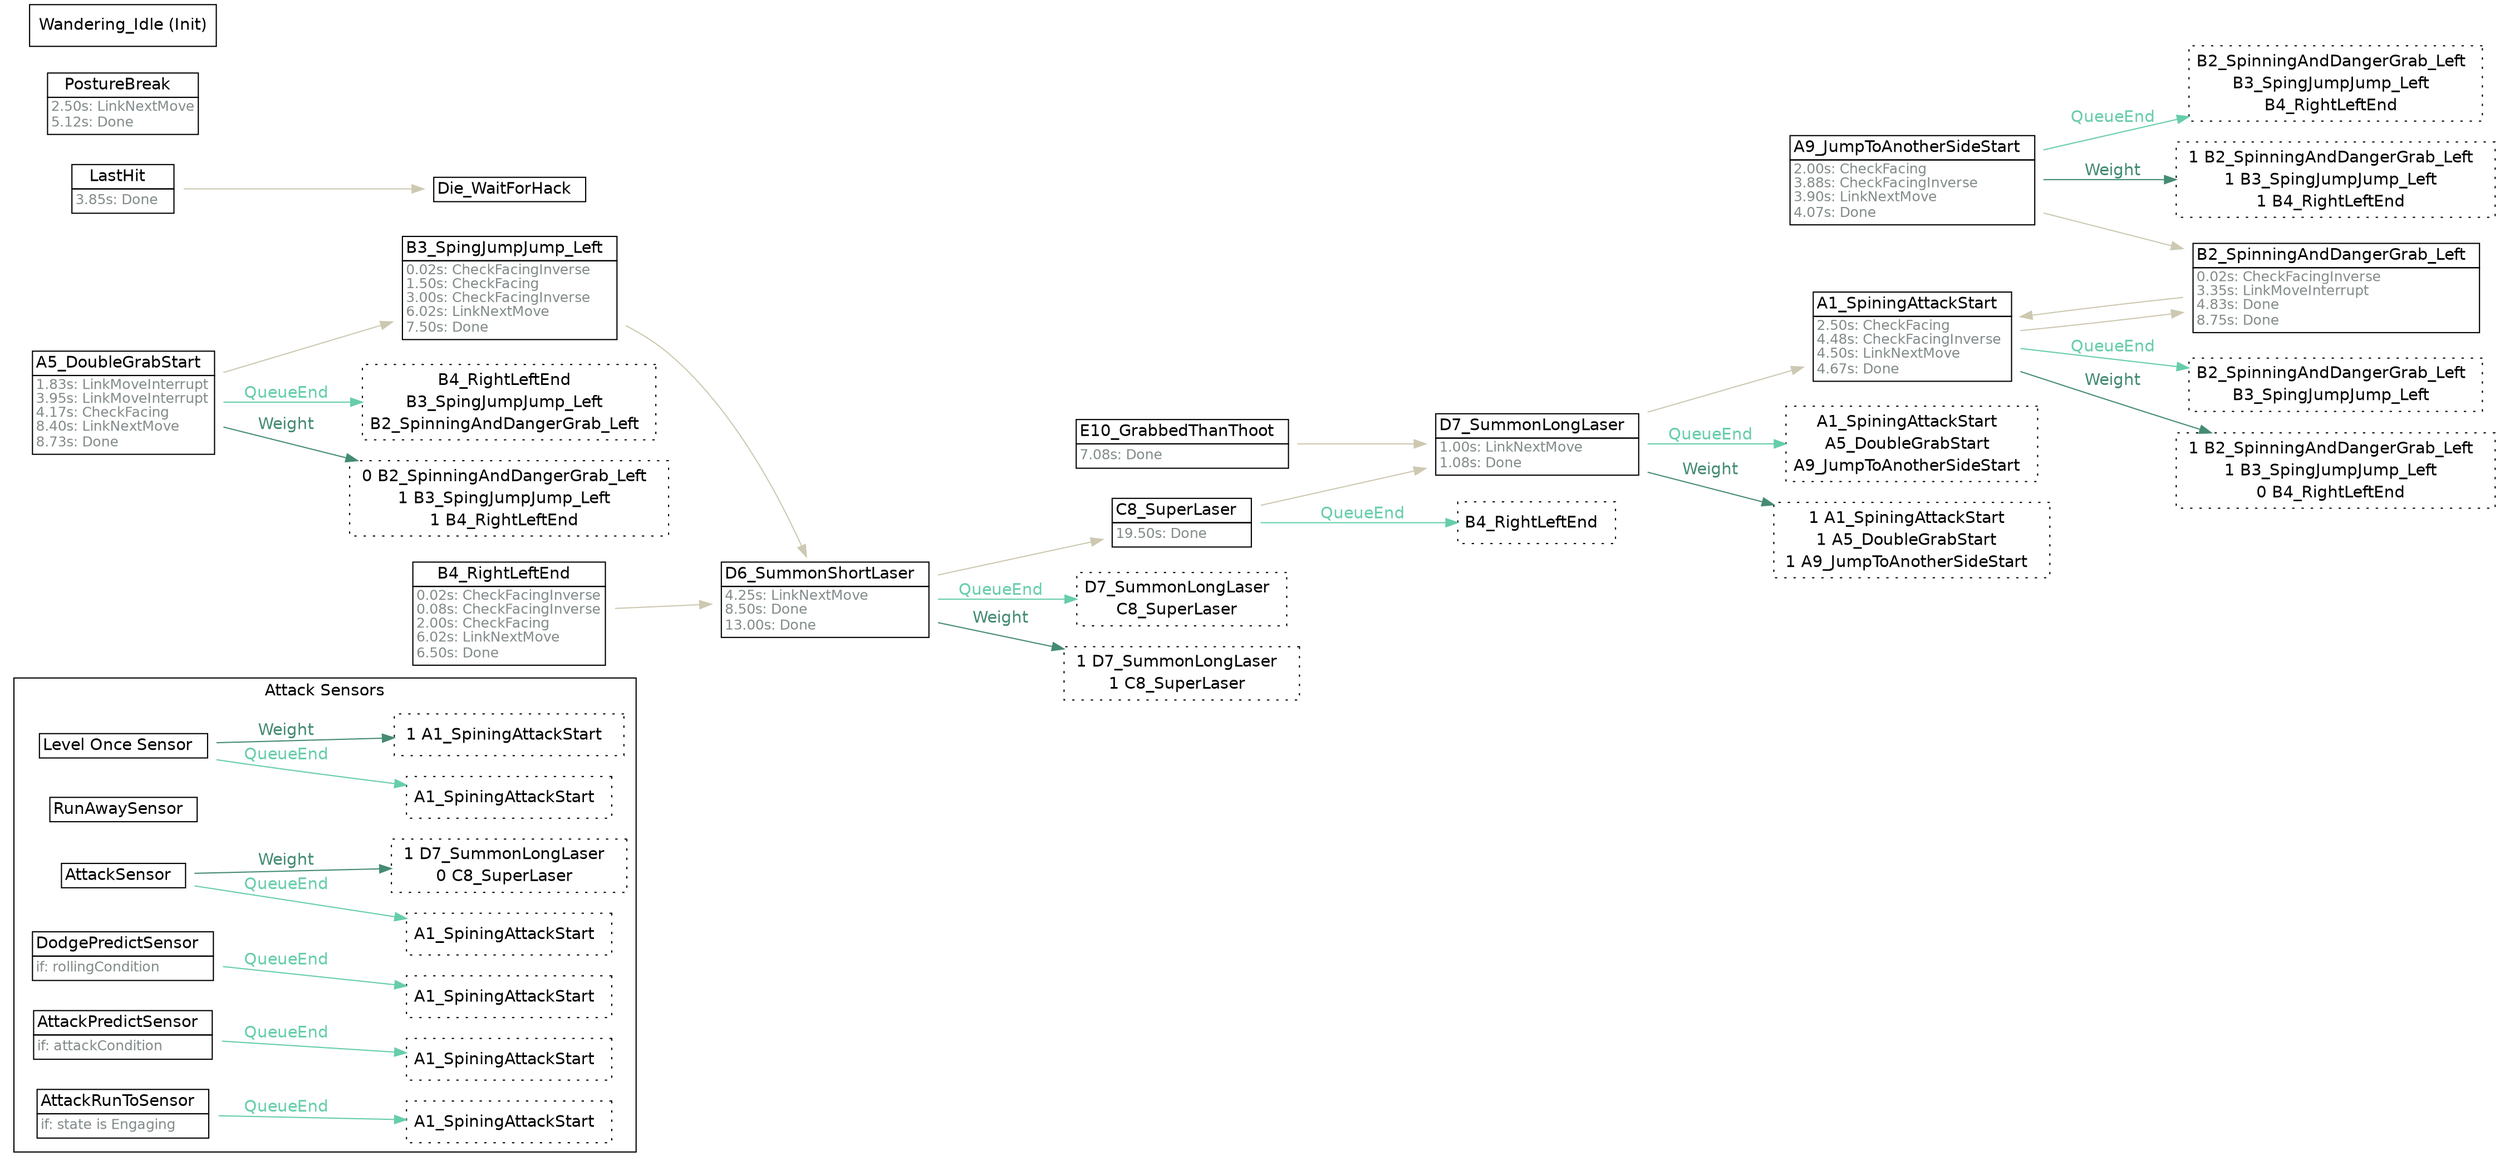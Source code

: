 strict digraph "Foo" {
	"rankdir"="LR";
	node ["shape"="box","fontname"="Helvetica"];
	edge ["fontname"="Helvetica"];
	subgraph "cluster_attacksensors" {
		"rank"="sink";
		"label"="Attack Sensors";
		"fontname"="Helvetica";
		"Level Once Sensor" ["shape"="plaintext","label"=<<TABLE border="0" cellspacing="0" cellborder="1" cellpadding="2"><TR><TD>Level Once Sensor  </TD></TR></TABLE>>]
		"Level Once Sensor_linked" ["shape"="box","style"="dotted","label"=<<TABLE border="0" cellspacing="0" cellborder="0" cellpadding="2"><TR><TD>A1_SpiningAttackStart  </TD></TR></TABLE>>,"margin"="0.05"]
		"Level Once Sensor" -> "Level Once Sensor_linked"  ["label"="QueueEnd","color"="aquamarine3","fontcolor"="aquamarine3"]
		"Level Once Sensor_weight" ["shape"="box","style"="dotted","label"=<<TABLE border="0" cellspacing="0" cellborder="0" cellpadding="2"><TR><TD>1 A1_SpiningAttackStart  </TD></TR></TABLE>>]
		"Level Once Sensor" -> "Level Once Sensor_weight"  ["label"="Weight","color"="aquamarine4","fontcolor"="aquamarine4"]
		"RunAwaySensor" ["shape"="plaintext","label"=<<TABLE border="0" cellspacing="0" cellborder="1" cellpadding="2"><TR><TD>RunAwaySensor  </TD></TR></TABLE>>]
		"AttackSensor" ["shape"="plaintext","label"=<<TABLE border="0" cellspacing="0" cellborder="1" cellpadding="2"><TR><TD>AttackSensor  </TD></TR></TABLE>>]
		"AttackSensor_linked" ["shape"="box","style"="dotted","label"=<<TABLE border="0" cellspacing="0" cellborder="0" cellpadding="2"><TR><TD>A1_SpiningAttackStart  </TD></TR></TABLE>>,"margin"="0.05"]
		"AttackSensor" -> "AttackSensor_linked"  ["label"="QueueEnd","color"="aquamarine3","fontcolor"="aquamarine3"]
		"AttackSensor_weight" ["shape"="box","style"="dotted","label"=<<TABLE border="0" cellspacing="0" cellborder="0" cellpadding="2"><TR><TD>1 D7_SummonLongLaser  </TD></TR><TR><TD>0 C8_SuperLaser  </TD></TR></TABLE>>]
		"AttackSensor" -> "AttackSensor_weight"  ["label"="Weight","color"="aquamarine4","fontcolor"="aquamarine4"]
		"DodgePredictSensor" ["shape"="plaintext","label"=<<TABLE border="0" cellspacing="0" cellborder="1" cellpadding="2"><TR><TD>DodgePredictSensor  </TD></TR><TR><TD align="left" balign="left"><FONT point-size="12" color="azure4">if: rollingCondition</FONT>  </TD></TR></TABLE>>]
		"DodgePredictSensor_linked" ["shape"="box","style"="dotted","label"=<<TABLE border="0" cellspacing="0" cellborder="0" cellpadding="2"><TR><TD>A1_SpiningAttackStart  </TD></TR></TABLE>>,"margin"="0.05"]
		"DodgePredictSensor" -> "DodgePredictSensor_linked"  ["label"="QueueEnd","color"="aquamarine3","fontcolor"="aquamarine3"]
		"AttackPredictSensor" ["shape"="plaintext","label"=<<TABLE border="0" cellspacing="0" cellborder="1" cellpadding="2"><TR><TD>AttackPredictSensor  </TD></TR><TR><TD align="left" balign="left"><FONT point-size="12" color="azure4">if: attackCondition</FONT>  </TD></TR></TABLE>>]
		"AttackPredictSensor_linked" ["shape"="box","style"="dotted","label"=<<TABLE border="0" cellspacing="0" cellborder="0" cellpadding="2"><TR><TD>A1_SpiningAttackStart  </TD></TR></TABLE>>,"margin"="0.05"]
		"AttackPredictSensor" -> "AttackPredictSensor_linked"  ["label"="QueueEnd","color"="aquamarine3","fontcolor"="aquamarine3"]
		"AttackRunToSensor" ["shape"="plaintext","label"=<<TABLE border="0" cellspacing="0" cellborder="1" cellpadding="2"><TR><TD>AttackRunToSensor  </TD></TR><TR><TD align="left" balign="left"><FONT point-size="12" color="azure4">if: state is Engaging</FONT>  </TD></TR></TABLE>>]
		"AttackRunToSensor_linked" ["shape"="box","style"="dotted","label"=<<TABLE border="0" cellspacing="0" cellborder="0" cellpadding="2"><TR><TD>A1_SpiningAttackStart  </TD></TR></TABLE>>,"margin"="0.05"]
		"AttackRunToSensor" -> "AttackRunToSensor_linked"  ["label"="QueueEnd","color"="aquamarine3","fontcolor"="aquamarine3"]
	}
	
	"A1_SpiningAttackStart" -> "B2_SpinningAndDangerGrab_Left"  ["color"="cornsilk3","fontcolor"="cornsilk3"]
	"A1_SpiningAttackStart_linked" ["shape"="box","style"="dotted","label"=<<TABLE border="0" cellspacing="0" cellborder="0" cellpadding="2"><TR><TD>B2_SpinningAndDangerGrab_Left  </TD></TR><TR><TD>B3_SpingJumpJump_Left  </TD></TR></TABLE>>,"margin"="0.05"]
	"A1_SpiningAttackStart" -> "A1_SpiningAttackStart_linked"  ["label"="QueueEnd","color"="aquamarine3","fontcolor"="aquamarine3"]
	"A1_SpiningAttackStart_weight" ["shape"="box","style"="dotted","label"=<<TABLE border="0" cellspacing="0" cellborder="0" cellpadding="2"><TR><TD>1 B2_SpinningAndDangerGrab_Left  </TD></TR><TR><TD>1 B3_SpingJumpJump_Left  </TD></TR><TR><TD>0 B4_RightLeftEnd  </TD></TR></TABLE>>]
	"A1_SpiningAttackStart" -> "A1_SpiningAttackStart_weight"  ["label"="Weight","color"="aquamarine4","fontcolor"="aquamarine4"]
	"A1_SpiningAttackStart" ["shape"="plaintext","label"=<<TABLE border="0" cellspacing="0" cellborder="1" cellpadding="2"><TR><TD>A1_SpiningAttackStart  </TD></TR><TR><TD align="left" balign="left"><FONT point-size="12" color="azure4">2.50s: CheckFacing<br/>4.48s: CheckFacingInverse<br/>4.50s: LinkNextMove<br/>4.67s: Done</FONT>  </TD></TR></TABLE>>]
	"E10_GrabbedThanThoot" -> "D7_SummonLongLaser"  ["color"="cornsilk3","fontcolor"="cornsilk3"]
	"E10_GrabbedThanThoot" ["shape"="plaintext","label"=<<TABLE border="0" cellspacing="0" cellborder="1" cellpadding="2"><TR><TD>E10_GrabbedThanThoot  </TD></TR><TR><TD align="left" balign="left"><FONT point-size="12" color="azure4">7.08s: Done</FONT>  </TD></TR></TABLE>>]
	"B2_SpinningAndDangerGrab_Left" -> "A1_SpiningAttackStart"  ["color"="cornsilk3","fontcolor"="cornsilk3"]
	"B2_SpinningAndDangerGrab_Left" ["shape"="plaintext","label"=<<TABLE border="0" cellspacing="0" cellborder="1" cellpadding="2"><TR><TD>B2_SpinningAndDangerGrab_Left  </TD></TR><TR><TD align="left" balign="left"><FONT point-size="12" color="azure4">0.02s: CheckFacingInverse<br/>3.35s: LinkMoveInterrupt<br/>4.83s: Done<br/>8.75s: Done</FONT>  </TD></TR></TABLE>>]
	"B3_SpingJumpJump_Left" -> "D6_SummonShortLaser"  ["color"="cornsilk3","fontcolor"="cornsilk3"]
	"B3_SpingJumpJump_Left" ["shape"="plaintext","label"=<<TABLE border="0" cellspacing="0" cellborder="1" cellpadding="2"><TR><TD>B3_SpingJumpJump_Left  </TD></TR><TR><TD align="left" balign="left"><FONT point-size="12" color="azure4">0.02s: CheckFacingInverse<br/>1.50s: CheckFacing<br/>3.00s: CheckFacingInverse<br/>6.02s: LinkNextMove<br/>7.50s: Done</FONT>  </TD></TR></TABLE>>]
	"B4_RightLeftEnd" -> "D6_SummonShortLaser"  ["color"="cornsilk3","fontcolor"="cornsilk3"]
	"B4_RightLeftEnd" ["shape"="plaintext","label"=<<TABLE border="0" cellspacing="0" cellborder="1" cellpadding="2"><TR><TD>B4_RightLeftEnd  </TD></TR><TR><TD align="left" balign="left"><FONT point-size="12" color="azure4">0.02s: CheckFacingInverse<br/>0.08s: CheckFacingInverse<br/>2.00s: CheckFacing<br/>6.02s: LinkNextMove<br/>6.50s: Done</FONT>  </TD></TR></TABLE>>]
	"A5_DoubleGrabStart" -> "B3_SpingJumpJump_Left"  ["color"="cornsilk3","fontcolor"="cornsilk3"]
	"A5_DoubleGrabStart_linked" ["shape"="box","style"="dotted","label"=<<TABLE border="0" cellspacing="0" cellborder="0" cellpadding="2"><TR><TD>B4_RightLeftEnd  </TD></TR><TR><TD>B3_SpingJumpJump_Left  </TD></TR><TR><TD>B2_SpinningAndDangerGrab_Left  </TD></TR></TABLE>>,"margin"="0.05"]
	"A5_DoubleGrabStart" -> "A5_DoubleGrabStart_linked"  ["label"="QueueEnd","color"="aquamarine3","fontcolor"="aquamarine3"]
	"A5_DoubleGrabStart_weight" ["shape"="box","style"="dotted","label"=<<TABLE border="0" cellspacing="0" cellborder="0" cellpadding="2"><TR><TD>0 B2_SpinningAndDangerGrab_Left  </TD></TR><TR><TD>1 B3_SpingJumpJump_Left  </TD></TR><TR><TD>1 B4_RightLeftEnd  </TD></TR></TABLE>>]
	"A5_DoubleGrabStart" -> "A5_DoubleGrabStart_weight"  ["label"="Weight","color"="aquamarine4","fontcolor"="aquamarine4"]
	"A5_DoubleGrabStart" ["shape"="plaintext","label"=<<TABLE border="0" cellspacing="0" cellborder="1" cellpadding="2"><TR><TD>A5_DoubleGrabStart  </TD></TR><TR><TD align="left" balign="left"><FONT point-size="12" color="azure4">1.83s: LinkMoveInterrupt<br/>3.95s: LinkMoveInterrupt<br/>4.17s: CheckFacing<br/>8.40s: LinkNextMove<br/>8.73s: Done</FONT>  </TD></TR></TABLE>>]
	"D6_SummonShortLaser" -> "C8_SuperLaser"  ["color"="cornsilk3","fontcolor"="cornsilk3"]
	"D6_SummonShortLaser_linked" ["shape"="box","style"="dotted","label"=<<TABLE border="0" cellspacing="0" cellborder="0" cellpadding="2"><TR><TD>D7_SummonLongLaser  </TD></TR><TR><TD>C8_SuperLaser  </TD></TR></TABLE>>,"margin"="0.05"]
	"D6_SummonShortLaser" -> "D6_SummonShortLaser_linked"  ["label"="QueueEnd","color"="aquamarine3","fontcolor"="aquamarine3"]
	"D6_SummonShortLaser_weight" ["shape"="box","style"="dotted","label"=<<TABLE border="0" cellspacing="0" cellborder="0" cellpadding="2"><TR><TD>1 D7_SummonLongLaser  </TD></TR><TR><TD>1 C8_SuperLaser  </TD></TR></TABLE>>]
	"D6_SummonShortLaser" -> "D6_SummonShortLaser_weight"  ["label"="Weight","color"="aquamarine4","fontcolor"="aquamarine4"]
	"D6_SummonShortLaser" ["shape"="plaintext","label"=<<TABLE border="0" cellspacing="0" cellborder="1" cellpadding="2"><TR><TD>D6_SummonShortLaser  </TD></TR><TR><TD align="left" balign="left"><FONT point-size="12" color="azure4">4.25s: LinkNextMove<br/>8.50s: Done<br/>13.00s: Done</FONT>  </TD></TR></TABLE>>]
	"D7_SummonLongLaser" -> "A1_SpiningAttackStart"  ["color"="cornsilk3","fontcolor"="cornsilk3"]
	"D7_SummonLongLaser_linked" ["shape"="box","style"="dotted","label"=<<TABLE border="0" cellspacing="0" cellborder="0" cellpadding="2"><TR><TD>A1_SpiningAttackStart  </TD></TR><TR><TD>A5_DoubleGrabStart  </TD></TR><TR><TD>A9_JumpToAnotherSideStart  </TD></TR></TABLE>>,"margin"="0.05"]
	"D7_SummonLongLaser" -> "D7_SummonLongLaser_linked"  ["label"="QueueEnd","color"="aquamarine3","fontcolor"="aquamarine3"]
	"D7_SummonLongLaser_weight" ["shape"="box","style"="dotted","label"=<<TABLE border="0" cellspacing="0" cellborder="0" cellpadding="2"><TR><TD>1 A1_SpiningAttackStart  </TD></TR><TR><TD>1 A5_DoubleGrabStart  </TD></TR><TR><TD>1 A9_JumpToAnotherSideStart  </TD></TR></TABLE>>]
	"D7_SummonLongLaser" -> "D7_SummonLongLaser_weight"  ["label"="Weight","color"="aquamarine4","fontcolor"="aquamarine4"]
	"D7_SummonLongLaser" ["shape"="plaintext","label"=<<TABLE border="0" cellspacing="0" cellborder="1" cellpadding="2"><TR><TD>D7_SummonLongLaser  </TD></TR><TR><TD align="left" balign="left"><FONT point-size="12" color="azure4">1.00s: LinkNextMove<br/>1.08s: Done</FONT>  </TD></TR></TABLE>>]
	"C8_SuperLaser" -> "D7_SummonLongLaser"  ["color"="cornsilk3","fontcolor"="cornsilk3"]
	"C8_SuperLaser_linked" ["shape"="box","style"="dotted","label"=<<TABLE border="0" cellspacing="0" cellborder="0" cellpadding="2"><TR><TD>B4_RightLeftEnd  </TD></TR></TABLE>>,"margin"="0.05"]
	"C8_SuperLaser" -> "C8_SuperLaser_linked"  ["label"="QueueEnd","color"="aquamarine3","fontcolor"="aquamarine3"]
	"C8_SuperLaser" ["shape"="plaintext","label"=<<TABLE border="0" cellspacing="0" cellborder="1" cellpadding="2"><TR><TD>C8_SuperLaser  </TD></TR><TR><TD align="left" balign="left"><FONT point-size="12" color="azure4">19.50s: Done</FONT>  </TD></TR></TABLE>>]
	"A9_JumpToAnotherSideStart" -> "B2_SpinningAndDangerGrab_Left"  ["color"="cornsilk3","fontcolor"="cornsilk3"]
	"A9_JumpToAnotherSideStart_linked" ["shape"="box","style"="dotted","label"=<<TABLE border="0" cellspacing="0" cellborder="0" cellpadding="2"><TR><TD>B2_SpinningAndDangerGrab_Left  </TD></TR><TR><TD>B3_SpingJumpJump_Left  </TD></TR><TR><TD>B4_RightLeftEnd  </TD></TR></TABLE>>,"margin"="0.05"]
	"A9_JumpToAnotherSideStart" -> "A9_JumpToAnotherSideStart_linked"  ["label"="QueueEnd","color"="aquamarine3","fontcolor"="aquamarine3"]
	"A9_JumpToAnotherSideStart_weight" ["shape"="box","style"="dotted","label"=<<TABLE border="0" cellspacing="0" cellborder="0" cellpadding="2"><TR><TD>1 B2_SpinningAndDangerGrab_Left  </TD></TR><TR><TD>1 B3_SpingJumpJump_Left  </TD></TR><TR><TD>1 B4_RightLeftEnd  </TD></TR></TABLE>>]
	"A9_JumpToAnotherSideStart" -> "A9_JumpToAnotherSideStart_weight"  ["label"="Weight","color"="aquamarine4","fontcolor"="aquamarine4"]
	"A9_JumpToAnotherSideStart" ["shape"="plaintext","label"=<<TABLE border="0" cellspacing="0" cellborder="1" cellpadding="2"><TR><TD>A9_JumpToAnotherSideStart  </TD></TR><TR><TD align="left" balign="left"><FONT point-size="12" color="azure4">2.00s: CheckFacing<br/>3.88s: CheckFacingInverse<br/>3.90s: LinkNextMove<br/>4.07s: Done</FONT>  </TD></TR></TABLE>>]
	"LastHit" -> "Die_WaitForHack"  ["color"="cornsilk3","fontcolor"="cornsilk3"]
	"LastHit" ["shape"="plaintext","label"=<<TABLE border="0" cellspacing="0" cellborder="1" cellpadding="2"><TR><TD>LastHit  </TD></TR><TR><TD align="left" balign="left"><FONT point-size="12" color="azure4">3.85s: Done</FONT>  </TD></TR></TABLE>>]
	"PostureBreak" ["shape"="plaintext","label"=<<TABLE border="0" cellspacing="0" cellborder="1" cellpadding="2"><TR><TD>PostureBreak  </TD></TR><TR><TD align="left" balign="left"><FONT point-size="12" color="azure4">2.50s: LinkNextMove<br/>5.12s: Done</FONT>  </TD></TR></TABLE>>]
	"Die_WaitForHack" ["shape"="plaintext","label"=<<TABLE border="0" cellspacing="0" cellborder="1" cellpadding="2"><TR><TD>Die_WaitForHack  </TD></TR></TABLE>>]
	"Wandering_Idle" ["label"="Wandering_Idle (Init)"]
}
